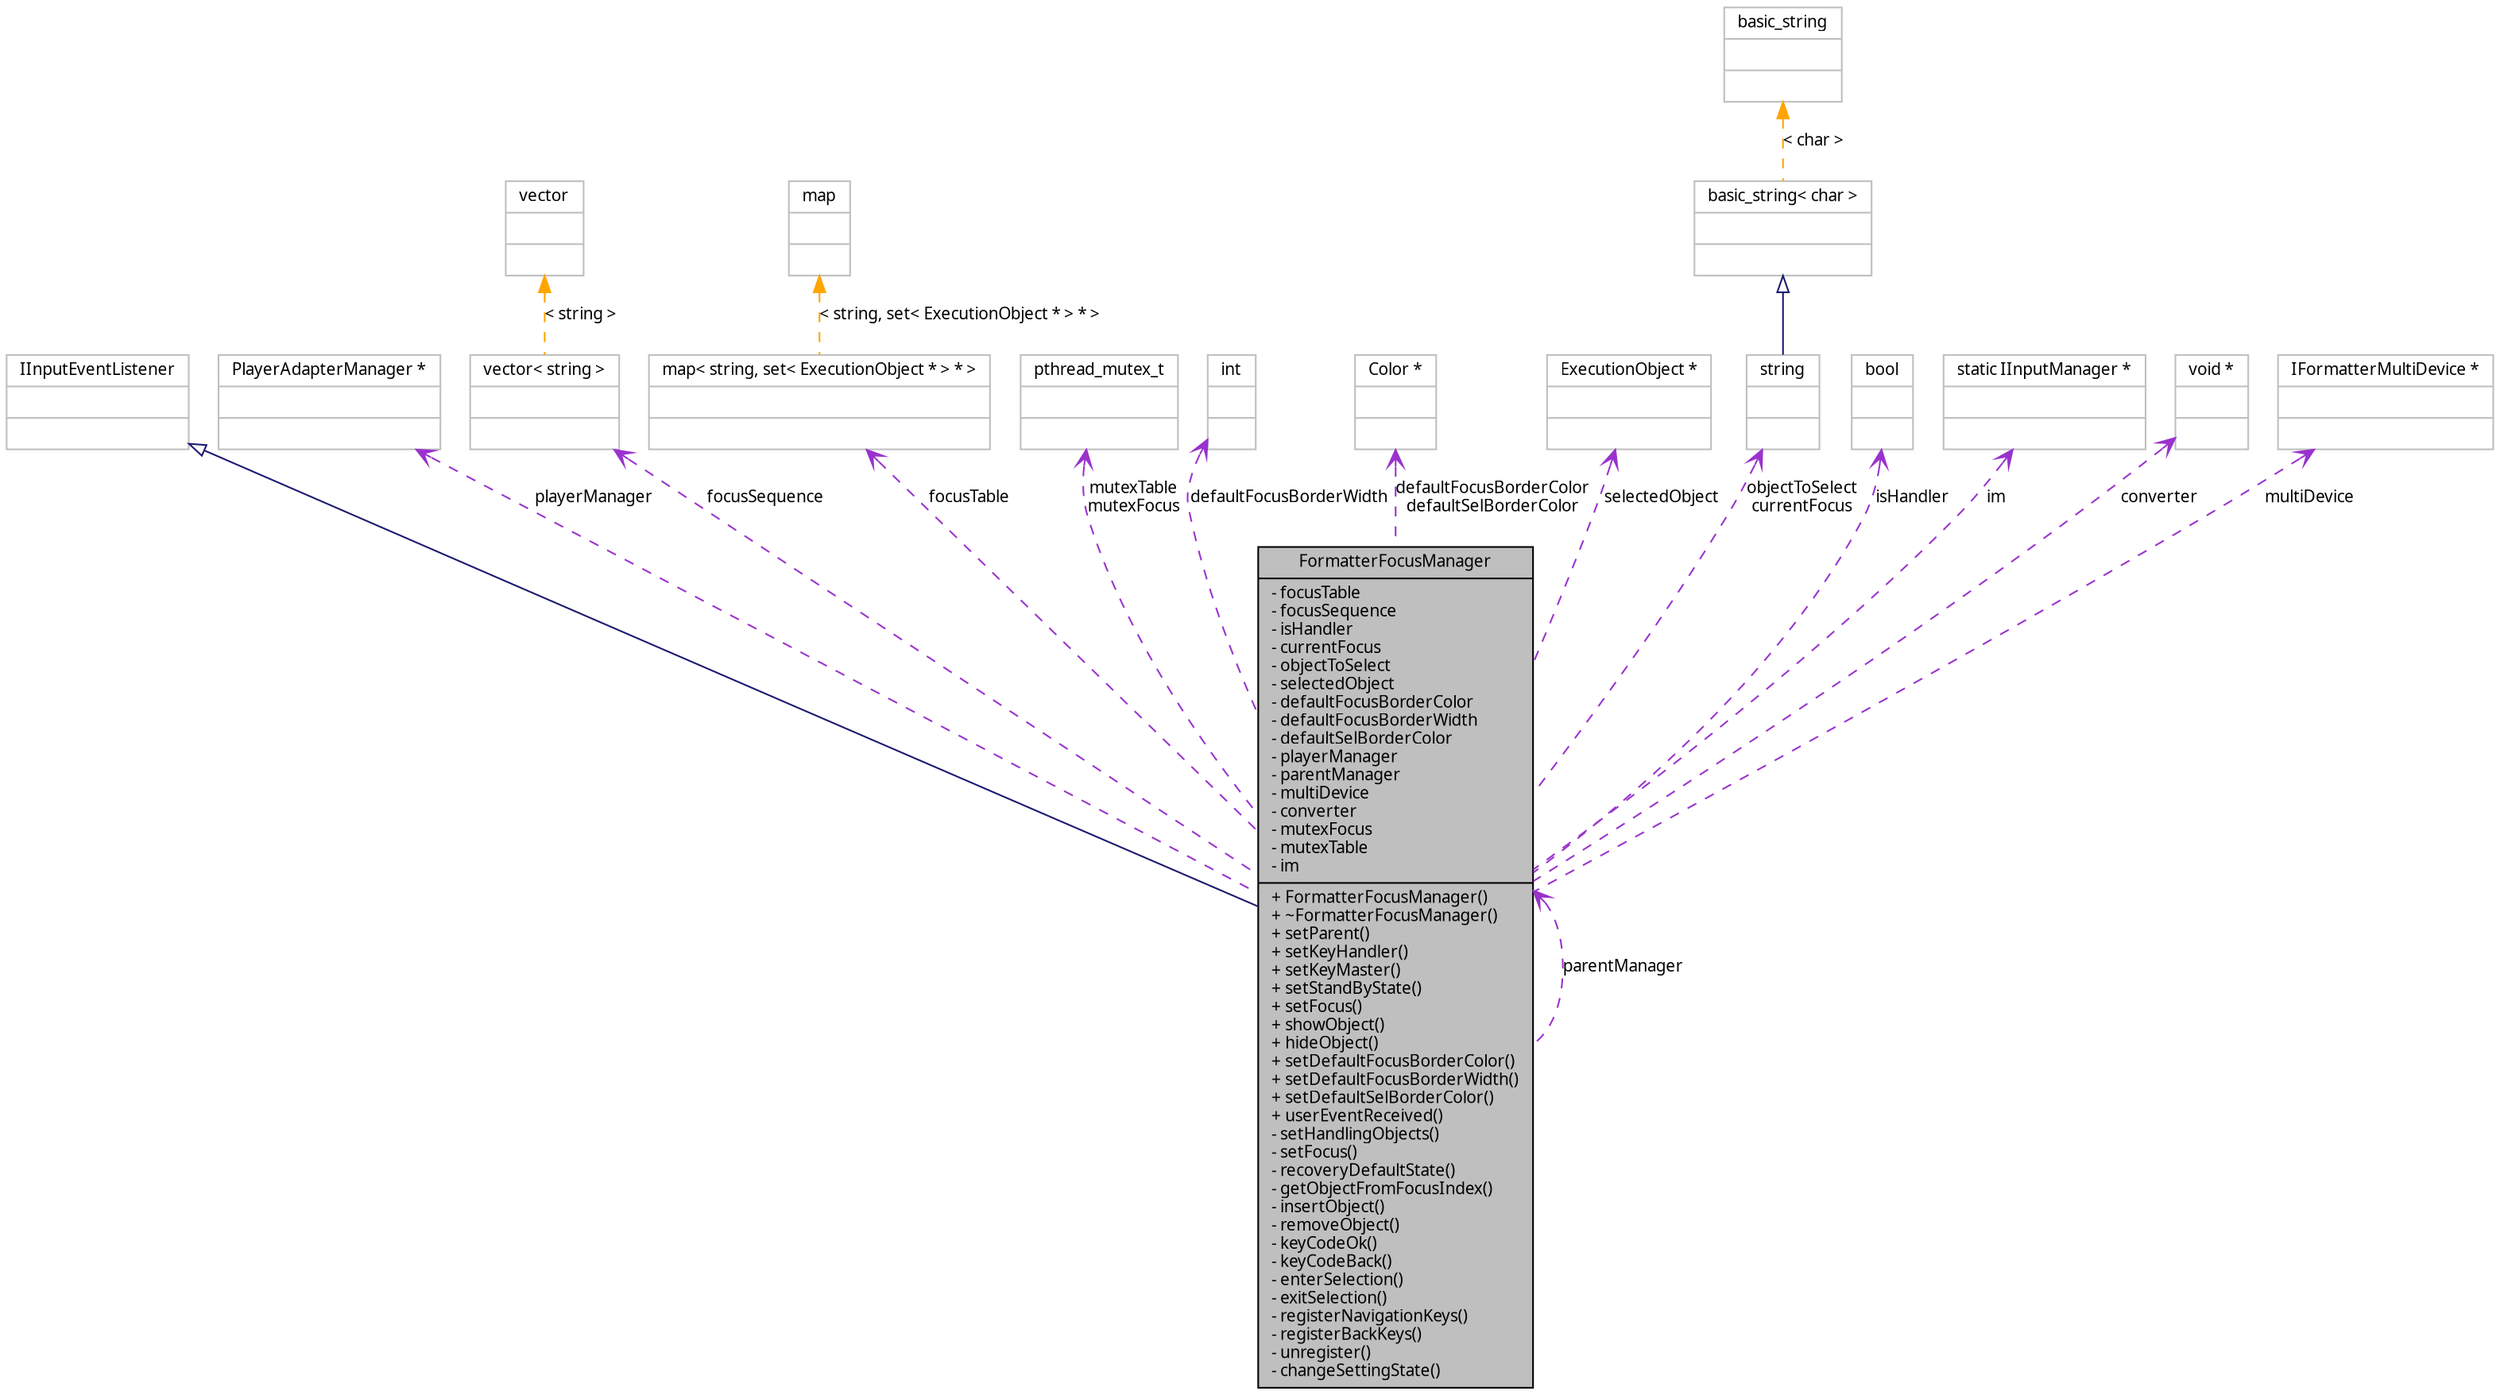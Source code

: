 digraph G
{
  edge [fontname="FreeSans.ttf",fontsize=10,labelfontname="FreeSans.ttf",labelfontsize=10];
  node [fontname="FreeSans.ttf",fontsize=10,shape=record];
  Node1 [label="{FormatterFocusManager\n|- focusTable\l- focusSequence\l- isHandler\l- currentFocus\l- objectToSelect\l- selectedObject\l- defaultFocusBorderColor\l- defaultFocusBorderWidth\l- defaultSelBorderColor\l- playerManager\l- parentManager\l- multiDevice\l- converter\l- mutexFocus\l- mutexTable\l- im\l|+ FormatterFocusManager()\l+ ~FormatterFocusManager()\l+ setParent()\l+ setKeyHandler()\l+ setKeyMaster()\l+ setStandByState()\l+ setFocus()\l+ showObject()\l+ hideObject()\l+ setDefaultFocusBorderColor()\l+ setDefaultFocusBorderWidth()\l+ setDefaultSelBorderColor()\l+ userEventReceived()\l- setHandlingObjects()\l- setFocus()\l- recoveryDefaultState()\l- getObjectFromFocusIndex()\l- insertObject()\l- removeObject()\l- keyCodeOk()\l- keyCodeBack()\l- enterSelection()\l- exitSelection()\l- registerNavigationKeys()\l- registerBackKeys()\l- unregister()\l- changeSettingState()\l}",height=0.2,width=0.4,color="black", fillcolor="grey75", style="filled" fontcolor="black"];
  Node2 -> Node1 [dir=back,color="midnightblue",fontsize=10,style="solid",arrowtail="empty",fontname="FreeSans.ttf"];
  Node2 [label="{IInputEventListener\n||}",height=0.2,width=0.4,color="grey75", fillcolor="white", style="filled"];
  Node3 -> Node1 [dir=back,color="darkorchid3",fontsize=10,style="dashed",label="playerManager",arrowtail="open",fontname="FreeSans.ttf"];
  Node3 [label="{PlayerAdapterManager *\n||}",height=0.2,width=0.4,color="grey75", fillcolor="white", style="filled"];
  Node4 -> Node1 [dir=back,color="darkorchid3",fontsize=10,style="dashed",label="focusSequence",arrowtail="open",fontname="FreeSans.ttf"];
  Node4 [label="{vector\< string \>\n||}",height=0.2,width=0.4,color="grey75", fillcolor="white", style="filled"];
  Node5 -> Node4 [dir=back,color="orange",fontsize=10,style="dashed",label="\< string \>",fontname="FreeSans.ttf"];
  Node5 [label="{vector\n||}",height=0.2,width=0.4,color="grey75", fillcolor="white", style="filled",tooltip="STL class."];
  Node6 -> Node1 [dir=back,color="darkorchid3",fontsize=10,style="dashed",label="focusTable",arrowtail="open",fontname="FreeSans.ttf"];
  Node6 [label="{map\< string, set\< ExecutionObject * \> * \>\n||}",height=0.2,width=0.4,color="grey75", fillcolor="white", style="filled"];
  Node7 -> Node6 [dir=back,color="orange",fontsize=10,style="dashed",label="\< string, set\< ExecutionObject * \> * \>",fontname="FreeSans.ttf"];
  Node7 [label="{map\n||}",height=0.2,width=0.4,color="grey75", fillcolor="white", style="filled",tooltip="STL class."];
  Node8 -> Node1 [dir=back,color="darkorchid3",fontsize=10,style="dashed",label="mutexTable\nmutexFocus",arrowtail="open",fontname="FreeSans.ttf"];
  Node8 [label="{pthread_mutex_t\n||}",height=0.2,width=0.4,color="grey75", fillcolor="white", style="filled"];
  Node1 -> Node1 [dir=back,color="darkorchid3",fontsize=10,style="dashed",label="parentManager",arrowtail="open",fontname="FreeSans.ttf"];
  Node9 -> Node1 [dir=back,color="darkorchid3",fontsize=10,style="dashed",label="defaultFocusBorderWidth",arrowtail="open",fontname="FreeSans.ttf"];
  Node9 [label="{int\n||}",height=0.2,width=0.4,color="grey75", fillcolor="white", style="filled"];
  Node10 -> Node1 [dir=back,color="darkorchid3",fontsize=10,style="dashed",label="defaultFocusBorderColor\ndefaultSelBorderColor",arrowtail="open",fontname="FreeSans.ttf"];
  Node10 [label="{Color *\n||}",height=0.2,width=0.4,color="grey75", fillcolor="white", style="filled"];
  Node11 -> Node1 [dir=back,color="darkorchid3",fontsize=10,style="dashed",label="selectedObject",arrowtail="open",fontname="FreeSans.ttf"];
  Node11 [label="{ExecutionObject *\n||}",height=0.2,width=0.4,color="grey75", fillcolor="white", style="filled"];
  Node12 -> Node1 [dir=back,color="darkorchid3",fontsize=10,style="dashed",label="objectToSelect\ncurrentFocus",arrowtail="open",fontname="FreeSans.ttf"];
  Node12 [label="{string\n||}",height=0.2,width=0.4,color="grey75", fillcolor="white", style="filled",tooltip="STL class."];
  Node13 -> Node12 [dir=back,color="midnightblue",fontsize=10,style="solid",arrowtail="empty",fontname="FreeSans.ttf"];
  Node13 [label="{basic_string\< char \>\n||}",height=0.2,width=0.4,color="grey75", fillcolor="white", style="filled"];
  Node14 -> Node13 [dir=back,color="orange",fontsize=10,style="dashed",label="\< char \>",fontname="FreeSans.ttf"];
  Node14 [label="{basic_string\n||}",height=0.2,width=0.4,color="grey75", fillcolor="white", style="filled",tooltip="STL class."];
  Node15 -> Node1 [dir=back,color="darkorchid3",fontsize=10,style="dashed",label="isHandler",arrowtail="open",fontname="FreeSans.ttf"];
  Node15 [label="{bool\n||}",height=0.2,width=0.4,color="grey75", fillcolor="white", style="filled"];
  Node16 -> Node1 [dir=back,color="darkorchid3",fontsize=10,style="dashed",label="im",arrowtail="open",fontname="FreeSans.ttf"];
  Node16 [label="{static IInputManager *\n||}",height=0.2,width=0.4,color="grey75", fillcolor="white", style="filled"];
  Node17 -> Node1 [dir=back,color="darkorchid3",fontsize=10,style="dashed",label="converter",arrowtail="open",fontname="FreeSans.ttf"];
  Node17 [label="{void *\n||}",height=0.2,width=0.4,color="grey75", fillcolor="white", style="filled"];
  Node18 -> Node1 [dir=back,color="darkorchid3",fontsize=10,style="dashed",label="multiDevice",arrowtail="open",fontname="FreeSans.ttf"];
  Node18 [label="{IFormatterMultiDevice *\n||}",height=0.2,width=0.4,color="grey75", fillcolor="white", style="filled"];
}
